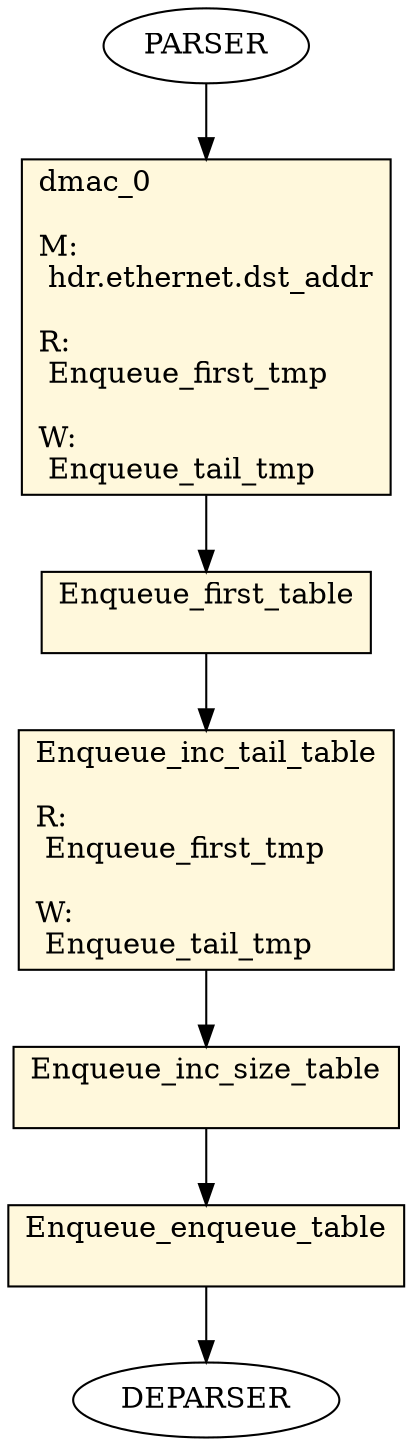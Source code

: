 digraph ingress {
dmac_0 [ shape=record, style="filled", fillcolor=cornsilk, label="dmac_0\l\l
M:\l
 hdr.ethernet.dst_addr\l
\lR:\l
 Enqueue_first_tmp\l
\lW:\l
 Enqueue_tail_tmp\l
 "];
Enqueue_first_table [ shape=record, style="filled", fillcolor=cornsilk, label="Enqueue_first_table\l\l
 "];
Enqueue_inc_tail_table [ shape=record, style="filled", fillcolor=cornsilk, label="Enqueue_inc_tail_table\l\l
R:\l
 Enqueue_first_tmp\l
\lW:\l
 Enqueue_tail_tmp\l
 "];
Enqueue_inc_size_table [ shape=record, style="filled", fillcolor=cornsilk, label="Enqueue_inc_size_table\l\l
 "];
Enqueue_enqueue_table [ shape=record, style="filled", fillcolor=cornsilk, label="Enqueue_enqueue_table\l\l
 "];
    PARSER -> dmac_0
    dmac_0 -> Enqueue_first_table
    Enqueue_first_table -> Enqueue_inc_tail_table
    Enqueue_inc_tail_table -> Enqueue_inc_size_table
    Enqueue_inc_size_table -> Enqueue_enqueue_table
    Enqueue_enqueue_table -> DEPARSER
}
